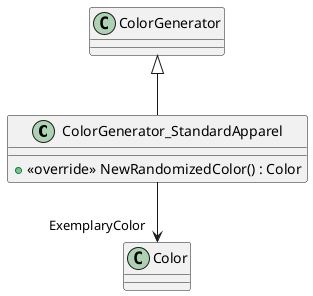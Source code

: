 @startuml
class ColorGenerator_StandardApparel {
    + <<override>> NewRandomizedColor() : Color
}
ColorGenerator <|-- ColorGenerator_StandardApparel
ColorGenerator_StandardApparel --> "ExemplaryColor" Color
@enduml
